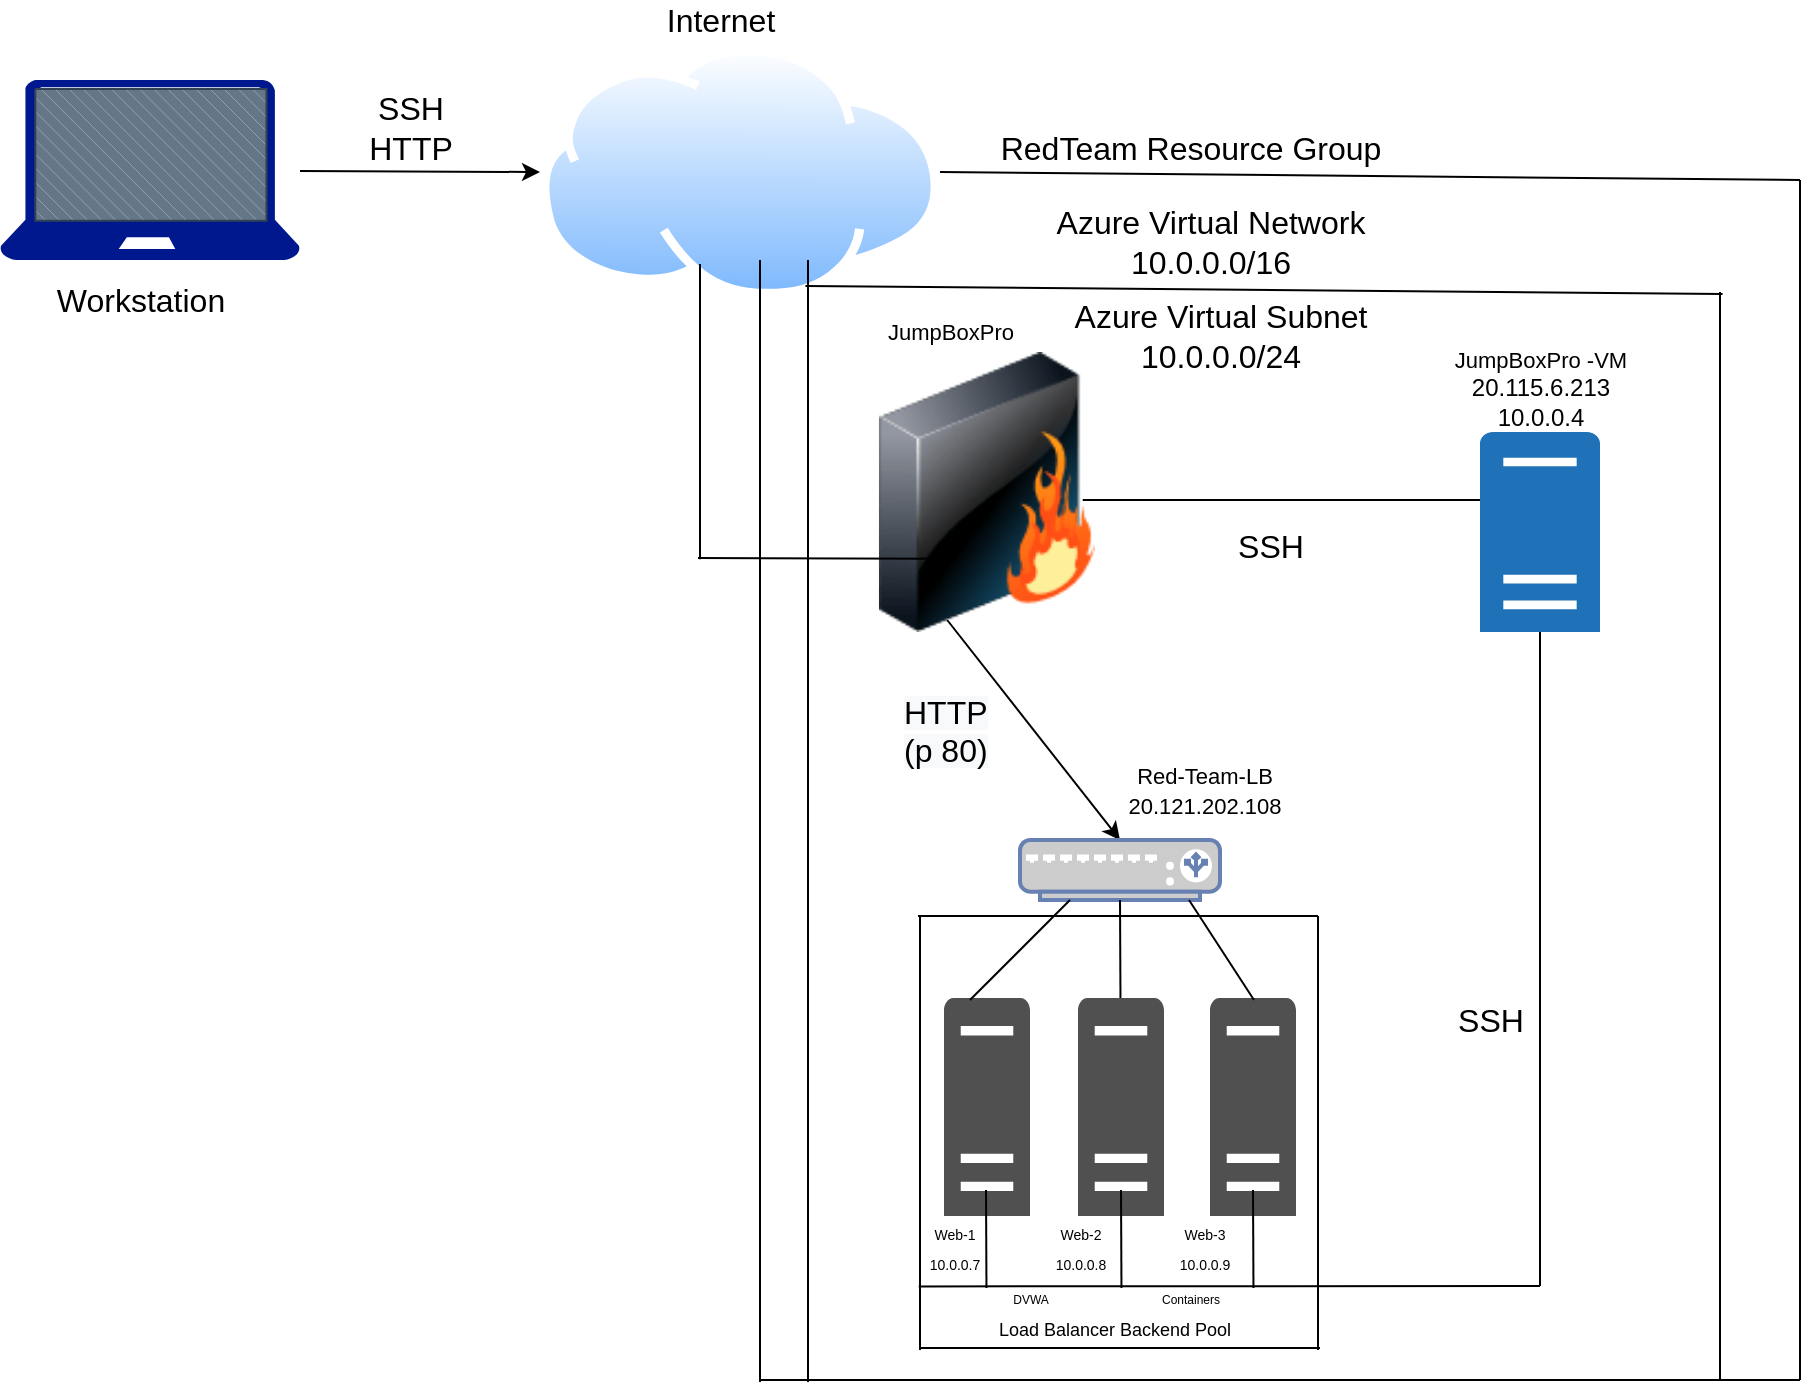 <mxfile version="15.7.3" type="google"><diagram id="vOXY1WHIMgmBvfnkP3C8" name="Page-1"><mxGraphModel dx="1422" dy="746" grid="1" gridSize="10" guides="1" tooltips="1" connect="1" arrows="1" fold="1" page="1" pageScale="1" pageWidth="850" pageHeight="1100" math="0" shadow="0"><root><mxCell id="0"/><mxCell id="1" parent="0"/><mxCell id="_QZanqj6crBVkrEPXAg1-1" value="" style="endArrow=classic;html=1;rounded=0;exitX=0.92;exitY=0.5;exitDx=0;exitDy=0;exitPerimeter=0;entryX=0;entryY=0.5;entryDx=0;entryDy=0;" parent="1" target="_QZanqj6crBVkrEPXAg1-8" edge="1"><mxGeometry width="50" height="50" relative="1" as="geometry"><mxPoint x="170" y="115.5" as="sourcePoint"/><mxPoint x="208" y="116.5" as="targetPoint"/></mxGeometry></mxCell><mxCell id="_QZanqj6crBVkrEPXAg1-7" value="" style="group" parent="1" vertex="1" connectable="0"><mxGeometry x="20" y="70" width="150" height="92" as="geometry"/></mxCell><mxCell id="_QZanqj6crBVkrEPXAg1-3" value="" style="sketch=0;aspect=fixed;pointerEvents=1;shadow=0;dashed=0;html=1;strokeColor=none;labelPosition=center;verticalLabelPosition=bottom;verticalAlign=top;align=center;fillColor=#00188D;shape=mxgraph.azure.laptop" parent="_QZanqj6crBVkrEPXAg1-7" vertex="1"><mxGeometry width="150" height="90" as="geometry"/></mxCell><mxCell id="_QZanqj6crBVkrEPXAg1-6" value="" style="verticalLabelPosition=bottom;verticalAlign=top;html=1;shape=mxgraph.basic.patternFillRect;fillStyle=diagRev;step=5;fillStrokeWidth=0.2;fillStrokeColor=#dddddd;strokeColor=#314354;fillColor=#647687;fontColor=#ffffff;" parent="_QZanqj6crBVkrEPXAg1-7" vertex="1"><mxGeometry x="17.647" y="4.51" width="115.588" height="65.843" as="geometry"/></mxCell><mxCell id="_QZanqj6crBVkrEPXAg1-8" value="" style="aspect=fixed;perimeter=ellipsePerimeter;html=1;align=center;shadow=0;dashed=0;spacingTop=3;image;image=img/lib/active_directory/internet_cloud.svg;strokeColor=#666666;" parent="1" vertex="1"><mxGeometry x="290" y="53" width="200" height="126" as="geometry"/></mxCell><mxCell id="1AFx9wKCOAgmg3HxNm8M-1" value="" style="image;html=1;image=img/lib/clip_art/networking/Firewall_128x128.png;strokeColor=#666666;" parent="1" vertex="1"><mxGeometry x="443.5" y="206" width="140" height="140" as="geometry"/></mxCell><mxCell id="K-gt6QCu5RVlKz68170a-1" value="&lt;font style=&quot;font-size: 16px&quot;&gt;Workstation&lt;/font&gt;" style="text;html=1;align=center;verticalAlign=middle;resizable=0;points=[];autosize=1;strokeColor=none;fillColor=none;" parent="1" vertex="1"><mxGeometry x="40" y="170" width="100" height="20" as="geometry"/></mxCell><mxCell id="K-gt6QCu5RVlKz68170a-4" value="&lt;font style=&quot;font-size: 16px&quot;&gt;Internet&lt;/font&gt;" style="text;html=1;align=center;verticalAlign=middle;resizable=0;points=[];autosize=1;strokeColor=none;fillColor=none;" parent="1" vertex="1"><mxGeometry x="345" y="30" width="70" height="20" as="geometry"/></mxCell><mxCell id="K-gt6QCu5RVlKz68170a-5" value="&lt;font&gt;&lt;font style=&quot;font-size: 11px&quot;&gt;JumpBoxPro&lt;/font&gt;&lt;br&gt;&lt;/font&gt;" style="text;html=1;align=center;verticalAlign=middle;resizable=0;points=[];autosize=1;strokeColor=none;fillColor=none;" parent="1" vertex="1"><mxGeometry x="455" y="186" width="80" height="20" as="geometry"/></mxCell><mxCell id="K-gt6QCu5RVlKz68170a-6" value="&lt;font style=&quot;font-size: 16px&quot;&gt;SSH&lt;br&gt;HTTP&lt;br&gt;&lt;/font&gt;" style="text;html=1;align=center;verticalAlign=middle;resizable=0;points=[];autosize=1;strokeColor=none;fillColor=none;" parent="1" vertex="1"><mxGeometry x="195" y="74" width="60" height="40" as="geometry"/></mxCell><mxCell id="K-gt6QCu5RVlKz68170a-10" value="&lt;font style=&quot;font-size: 16px&quot;&gt;RedTeam Resource Group&lt;/font&gt;" style="text;html=1;align=center;verticalAlign=middle;resizable=0;points=[];autosize=1;strokeColor=none;fillColor=none;" parent="1" vertex="1"><mxGeometry x="510" y="94" width="210" height="20" as="geometry"/></mxCell><mxCell id="K-gt6QCu5RVlKz68170a-16" value="&lt;font&gt;&lt;font style=&quot;font-size: 9px&quot;&gt;Load Balancer Backend Pool&lt;/font&gt;&lt;br&gt;&lt;/font&gt;" style="text;html=1;align=center;verticalAlign=middle;resizable=0;points=[];autosize=1;strokeColor=none;fillColor=none;" parent="1" vertex="1"><mxGeometry x="512" y="684" width="130" height="20" as="geometry"/></mxCell><mxCell id="K-gt6QCu5RVlKz68170a-20" value="&lt;font style=&quot;font-size: 16px&quot;&gt;SSH&lt;br&gt;&lt;/font&gt;" style="text;html=1;align=center;verticalAlign=middle;resizable=0;points=[];autosize=1;strokeColor=none;fillColor=none;" parent="1" vertex="1"><mxGeometry x="630" y="293" width="50" height="20" as="geometry"/></mxCell><mxCell id="K-gt6QCu5RVlKz68170a-21" value="&lt;font style=&quot;font-size: 16px&quot;&gt;Azure Virtual Network&lt;br&gt;10.0.0.0/16&lt;br&gt;&lt;/font&gt;" style="text;html=1;align=center;verticalAlign=middle;resizable=0;points=[];autosize=1;strokeColor=none;fillColor=none;" parent="1" vertex="1"><mxGeometry x="540" y="131" width="170" height="40" as="geometry"/></mxCell><mxCell id="K-gt6QCu5RVlKz68170a-22" value="" style="endArrow=classic;html=1;rounded=0;entryX=0.5;entryY=0;entryDx=0;entryDy=0;entryPerimeter=0;" parent="1" target="K-gt6QCu5RVlKz68170a-26" edge="1"><mxGeometry width="50" height="50" relative="1" as="geometry"><mxPoint x="493.6" y="340" as="sourcePoint"/><mxPoint x="542.0" y="413.33" as="targetPoint"/><Array as="points"/></mxGeometry></mxCell><mxCell id="K-gt6QCu5RVlKz68170a-23" value="&lt;span style=&quot;color: rgb(0 , 0 , 0) ; font-family: &amp;#34;helvetica&amp;#34; ; font-size: 16px ; font-style: normal ; font-weight: 400 ; letter-spacing: normal ; text-align: center ; text-indent: 0px ; text-transform: none ; word-spacing: 0px ; background-color: rgb(248 , 249 , 250) ; display: inline ; float: none&quot;&gt;HTTP&lt;br&gt;(p 80)&lt;br&gt;&lt;/span&gt;" style="text;whiteSpace=wrap;html=1;fontSize=11;" parent="1" vertex="1"><mxGeometry x="470" y="370" width="60" height="30" as="geometry"/></mxCell><mxCell id="K-gt6QCu5RVlKz68170a-24" style="edgeStyle=orthogonalEdgeStyle;rounded=0;orthogonalLoop=1;jettySize=auto;html=1;exitX=0.5;exitY=1;exitDx=0;exitDy=0;fontSize=11;" parent="1" source="K-gt6QCu5RVlKz68170a-23" target="K-gt6QCu5RVlKz68170a-23" edge="1"><mxGeometry relative="1" as="geometry"/></mxCell><mxCell id="K-gt6QCu5RVlKz68170a-26" value="" style="fontColor=#0066CC;verticalAlign=top;verticalLabelPosition=bottom;labelPosition=center;align=center;html=1;outlineConnect=0;fillColor=#CCCCCC;strokeColor=#6881B3;gradientColor=none;gradientDirection=north;strokeWidth=2;shape=mxgraph.networks.load_balancer;fontSize=11;" parent="1" vertex="1"><mxGeometry x="530" y="450" width="100" height="30" as="geometry"/></mxCell><mxCell id="K-gt6QCu5RVlKz68170a-27" value="" style="sketch=0;pointerEvents=1;shadow=0;dashed=0;html=1;strokeColor=none;labelPosition=center;verticalLabelPosition=bottom;verticalAlign=top;outlineConnect=0;align=center;shape=mxgraph.office.servers.physical_host;fillColor=#2072B8;fontSize=11;" parent="1" vertex="1"><mxGeometry x="760" y="246" width="60" height="100" as="geometry"/></mxCell><mxCell id="K-gt6QCu5RVlKz68170a-31" value="" style="sketch=0;pointerEvents=1;shadow=0;dashed=0;html=1;strokeColor=none;fillColor=#505050;labelPosition=center;verticalLabelPosition=bottom;verticalAlign=top;outlineConnect=0;align=center;shape=mxgraph.office.servers.server_generic;fontSize=11;" parent="1" vertex="1"><mxGeometry x="492" y="529" width="43" height="109" as="geometry"/></mxCell><mxCell id="K-gt6QCu5RVlKz68170a-32" value="" style="sketch=0;pointerEvents=1;shadow=0;dashed=0;html=1;strokeColor=none;fillColor=#505050;labelPosition=center;verticalLabelPosition=bottom;verticalAlign=top;outlineConnect=0;align=center;shape=mxgraph.office.servers.server_generic;fontSize=11;" parent="1" vertex="1"><mxGeometry x="559" y="529" width="43" height="109" as="geometry"/></mxCell><mxCell id="K-gt6QCu5RVlKz68170a-33" value="" style="sketch=0;pointerEvents=1;shadow=0;dashed=0;html=1;strokeColor=none;fillColor=#505050;labelPosition=center;verticalLabelPosition=bottom;verticalAlign=top;outlineConnect=0;align=center;shape=mxgraph.office.servers.server_generic;fontSize=11;" parent="1" vertex="1"><mxGeometry x="625" y="529" width="43" height="109" as="geometry"/></mxCell><mxCell id="K-gt6QCu5RVlKz68170a-35" value="&lt;font style=&quot;font-size: 7px&quot;&gt;&lt;span&gt;Web-1&lt;br&gt;&lt;/span&gt;10.0.0.7&lt;br&gt;&lt;/font&gt;" style="text;html=1;align=center;verticalAlign=middle;resizable=0;points=[];autosize=1;strokeColor=none;fillColor=none;" parent="1" vertex="1"><mxGeometry x="477" y="633" width="40" height="40" as="geometry"/></mxCell><mxCell id="K-gt6QCu5RVlKz68170a-36" value="&lt;font style=&quot;font-size: 7px&quot;&gt;&lt;span&gt;Web-2&lt;br&gt;&lt;/span&gt;10.0.0.8&lt;br&gt;&lt;/font&gt;" style="text;html=1;align=center;verticalAlign=middle;resizable=0;points=[];autosize=1;strokeColor=none;fillColor=none;" parent="1" vertex="1"><mxGeometry x="540" y="633" width="40" height="40" as="geometry"/></mxCell><mxCell id="K-gt6QCu5RVlKz68170a-40" value="" style="endArrow=none;html=1;rounded=0;fontSize=11;" parent="1" edge="1"><mxGeometry width="50" height="50" relative="1" as="geometry"><mxPoint x="505" y="530" as="sourcePoint"/><mxPoint x="555" y="480" as="targetPoint"/></mxGeometry></mxCell><mxCell id="K-gt6QCu5RVlKz68170a-41" value="" style="endArrow=none;html=1;rounded=0;fontSize=11;entryX=0.5;entryY=1;entryDx=0;entryDy=0;entryPerimeter=0;" parent="1" source="K-gt6QCu5RVlKz68170a-32" target="K-gt6QCu5RVlKz68170a-26" edge="1"><mxGeometry width="50" height="50" relative="1" as="geometry"><mxPoint x="550" y="529" as="sourcePoint"/><mxPoint x="600" y="479" as="targetPoint"/></mxGeometry></mxCell><mxCell id="K-gt6QCu5RVlKz68170a-42" value="" style="endArrow=none;html=1;rounded=0;fontSize=11;entryX=0.5;entryY=1;entryDx=0;entryDy=0;entryPerimeter=0;" parent="1" edge="1"><mxGeometry width="50" height="50" relative="1" as="geometry"><mxPoint x="647" y="530" as="sourcePoint"/><mxPoint x="614.5" y="480" as="targetPoint"/></mxGeometry></mxCell><mxCell id="K-gt6QCu5RVlKz68170a-43" value="" style="endArrow=none;html=1;rounded=0;fontSize=11;exitX=-0.016;exitY=1.03;exitDx=0;exitDy=0;exitPerimeter=0;" parent="1" edge="1"><mxGeometry width="50" height="50" relative="1" as="geometry"><mxPoint x="479.36" y="673.2" as="sourcePoint"/><mxPoint x="790" y="673" as="targetPoint"/></mxGeometry></mxCell><mxCell id="K-gt6QCu5RVlKz68170a-44" value="" style="endArrow=none;html=1;rounded=0;fontSize=11;entryX=0.5;entryY=1;entryDx=0;entryDy=0;entryPerimeter=0;" parent="1" edge="1"><mxGeometry width="50" height="50" relative="1" as="geometry"><mxPoint x="580.737" y="674" as="sourcePoint"/><mxPoint x="580.5" y="625" as="targetPoint"/></mxGeometry></mxCell><mxCell id="K-gt6QCu5RVlKz68170a-46" value="" style="endArrow=none;html=1;rounded=0;fontSize=11;entryX=0.5;entryY=1;entryDx=0;entryDy=0;entryPerimeter=0;" parent="1" edge="1"><mxGeometry width="50" height="50" relative="1" as="geometry"><mxPoint x="513.237" y="674" as="sourcePoint"/><mxPoint x="513" y="625" as="targetPoint"/></mxGeometry></mxCell><mxCell id="K-gt6QCu5RVlKz68170a-37" value="&lt;font style=&quot;font-size: 7px&quot;&gt;&lt;span&gt;Web-3&lt;br&gt;&lt;/span&gt;10.0.0.9&lt;br&gt;&lt;/font&gt;" style="text;html=1;align=center;verticalAlign=middle;resizable=0;points=[];autosize=1;strokeColor=none;fillColor=none;" parent="1" vertex="1"><mxGeometry x="602" y="633" width="40" height="40" as="geometry"/></mxCell><mxCell id="K-gt6QCu5RVlKz68170a-50" value="" style="endArrow=none;html=1;rounded=0;fontSize=11;entryX=0.5;entryY=1;entryDx=0;entryDy=0;entryPerimeter=0;" parent="1" edge="1"><mxGeometry width="50" height="50" relative="1" as="geometry"><mxPoint x="646.737" y="674" as="sourcePoint"/><mxPoint x="646.5" y="625" as="targetPoint"/></mxGeometry></mxCell><mxCell id="K-gt6QCu5RVlKz68170a-53" value="&lt;font style=&quot;font-size: 6px&quot;&gt;Containers&lt;br&gt;&lt;/font&gt;" style="text;html=1;align=center;verticalAlign=middle;resizable=0;points=[];autosize=1;strokeColor=none;fillColor=none;" parent="1" vertex="1"><mxGeometry x="595" y="668" width="40" height="20" as="geometry"/></mxCell><mxCell id="K-gt6QCu5RVlKz68170a-56" value="&lt;font style=&quot;font-size: 6px&quot;&gt;DVWA&lt;br&gt;&lt;/font&gt;" style="text;html=1;align=center;verticalAlign=middle;resizable=0;points=[];autosize=1;strokeColor=none;fillColor=none;" parent="1" vertex="1"><mxGeometry x="520" y="668" width="30" height="20" as="geometry"/></mxCell><mxCell id="K-gt6QCu5RVlKz68170a-57" value="&lt;font&gt;&lt;font style=&quot;font-size: 11px&quot;&gt;JumpBoxPro -VM&lt;br&gt;&lt;/font&gt;20.115.6.213&lt;br&gt;10.0.0.4&lt;br&gt;&lt;/font&gt;" style="text;html=1;align=center;verticalAlign=middle;resizable=0;points=[];autosize=1;strokeColor=none;fillColor=none;" parent="1" vertex="1"><mxGeometry x="740" y="199" width="100" height="50" as="geometry"/></mxCell><mxCell id="K-gt6QCu5RVlKz68170a-59" value="&lt;font style=&quot;font-size: 16px&quot;&gt;SSH&lt;br&gt;&lt;/font&gt;" style="text;html=1;align=center;verticalAlign=middle;resizable=0;points=[];autosize=1;strokeColor=none;fillColor=none;" parent="1" vertex="1"><mxGeometry x="740" y="530" width="50" height="20" as="geometry"/></mxCell><mxCell id="K-gt6QCu5RVlKz68170a-60" value="&lt;font style=&quot;font-size: 16px&quot;&gt;Azure Virtual Subnet&lt;br&gt;10.0.0.0/24&lt;br&gt;&lt;/font&gt;" style="text;html=1;align=center;verticalAlign=middle;resizable=0;points=[];autosize=1;strokeColor=none;fillColor=none;" parent="1" vertex="1"><mxGeometry x="550" y="178" width="160" height="40" as="geometry"/></mxCell><mxCell id="K-gt6QCu5RVlKz68170a-64" value="" style="endArrow=none;html=1;rounded=0;fontSize=11;exitX=1;exitY=0.5;exitDx=0;exitDy=0;" parent="1" source="_QZanqj6crBVkrEPXAg1-8" edge="1"><mxGeometry width="50" height="50" relative="1" as="geometry"><mxPoint x="642" y="120" as="sourcePoint"/><mxPoint x="920" y="120" as="targetPoint"/></mxGeometry></mxCell><mxCell id="K-gt6QCu5RVlKz68170a-65" value="" style="endArrow=none;html=1;rounded=0;fontSize=11;" parent="1" target="K-gt6QCu5RVlKz68170a-27" edge="1"><mxGeometry width="50" height="50" relative="1" as="geometry"><mxPoint x="790" y="673" as="sourcePoint"/><mxPoint x="1110.64" y="673" as="targetPoint"/></mxGeometry></mxCell><mxCell id="K-gt6QCu5RVlKz68170a-67" value="&lt;font&gt;&lt;span style=&quot;font-size: 11px&quot;&gt;Red-Team-LB&lt;/span&gt;&lt;br style=&quot;font-size: 11px&quot;&gt;&lt;span style=&quot;font-size: 11px&quot;&gt;20.121.202.108&lt;/span&gt;&lt;br&gt;&lt;/font&gt;" style="text;html=1;align=center;verticalAlign=middle;resizable=0;points=[];autosize=1;strokeColor=none;fillColor=none;" parent="1" vertex="1"><mxGeometry x="577" y="410" width="90" height="30" as="geometry"/></mxCell><mxCell id="K-gt6QCu5RVlKz68170a-68" value="" style="endArrow=none;html=1;rounded=0;fontSize=11;" parent="1" edge="1"><mxGeometry width="50" height="50" relative="1" as="geometry"><mxPoint x="370" y="309.6" as="sourcePoint"/><mxPoint x="370" y="162" as="targetPoint"/></mxGeometry></mxCell><mxCell id="K-gt6QCu5RVlKz68170a-70" value="" style="endArrow=none;html=1;rounded=0;fontSize=11;" parent="1" edge="1"><mxGeometry width="50" height="50" relative="1" as="geometry"><mxPoint x="369" y="309.0" as="sourcePoint"/><mxPoint x="489" y="309.4" as="targetPoint"/></mxGeometry></mxCell><mxCell id="K-gt6QCu5RVlKz68170a-71" value="" style="endArrow=none;html=1;rounded=0;fontSize=11;" parent="1" edge="1"><mxGeometry width="50" height="50" relative="1" as="geometry"><mxPoint x="920" y="120" as="sourcePoint"/><mxPoint x="920" y="720" as="targetPoint"/></mxGeometry></mxCell><mxCell id="K-gt6QCu5RVlKz68170a-72" value="" style="endArrow=none;html=1;rounded=0;fontSize=11;" parent="1" edge="1"><mxGeometry width="50" height="50" relative="1" as="geometry"><mxPoint x="880" y="176" as="sourcePoint"/><mxPoint x="880" y="720" as="targetPoint"/></mxGeometry></mxCell><mxCell id="K-gt6QCu5RVlKz68170a-73" value="" style="endArrow=none;html=1;rounded=0;fontSize=11;exitX=1;exitY=0.5;exitDx=0;exitDy=0;" parent="1" edge="1"><mxGeometry width="50" height="50" relative="1" as="geometry"><mxPoint x="422.71" y="173.0" as="sourcePoint"/><mxPoint x="881.297" y="177" as="targetPoint"/></mxGeometry></mxCell><mxCell id="K-gt6QCu5RVlKz68170a-74" value="" style="endArrow=none;html=1;rounded=0;fontSize=11;" parent="1" edge="1"><mxGeometry width="50" height="50" relative="1" as="geometry"><mxPoint x="400" y="720" as="sourcePoint"/><mxPoint x="920" y="720" as="targetPoint"/></mxGeometry></mxCell><mxCell id="K-gt6QCu5RVlKz68170a-75" value="" style="endArrow=none;html=1;rounded=0;fontSize=11;" parent="1" edge="1"><mxGeometry width="50" height="50" relative="1" as="geometry"><mxPoint x="679" y="705" as="sourcePoint"/><mxPoint x="679" y="488" as="targetPoint"/></mxGeometry></mxCell><mxCell id="K-gt6QCu5RVlKz68170a-76" value="" style="endArrow=none;html=1;rounded=0;fontSize=11;" parent="1" edge="1"><mxGeometry width="50" height="50" relative="1" as="geometry"><mxPoint x="479" y="488" as="sourcePoint"/><mxPoint x="679" y="488" as="targetPoint"/></mxGeometry></mxCell><mxCell id="K-gt6QCu5RVlKz68170a-77" value="" style="endArrow=none;html=1;rounded=0;fontSize=11;" parent="1" edge="1"><mxGeometry width="50" height="50" relative="1" as="geometry"><mxPoint x="480" y="704" as="sourcePoint"/><mxPoint x="680" y="704" as="targetPoint"/></mxGeometry></mxCell><mxCell id="K-gt6QCu5RVlKz68170a-78" value="" style="endArrow=none;html=1;rounded=0;fontSize=11;" parent="1" edge="1"><mxGeometry width="50" height="50" relative="1" as="geometry"><mxPoint x="480" y="705" as="sourcePoint"/><mxPoint x="480" y="488" as="targetPoint"/></mxGeometry></mxCell><mxCell id="K-gt6QCu5RVlKz68170a-79" value="" style="endArrow=none;html=1;rounded=0;fontSize=11;" parent="1" edge="1"><mxGeometry width="50" height="50" relative="1" as="geometry"><mxPoint x="424" y="160" as="sourcePoint"/><mxPoint x="424" y="721" as="targetPoint"/></mxGeometry></mxCell><mxCell id="K-gt6QCu5RVlKz68170a-80" value="" style="endArrow=none;html=1;rounded=0;fontSize=11;" parent="1" edge="1"><mxGeometry width="50" height="50" relative="1" as="geometry"><mxPoint x="400" y="160" as="sourcePoint"/><mxPoint x="400" y="721" as="targetPoint"/></mxGeometry></mxCell><mxCell id="z9FkIqUB2wb3ELk1Ukd--1" value="" style="endArrow=none;html=1;rounded=0;fontSize=11;exitX=1;exitY=0.5;exitDx=0;exitDy=0;entryX=0;entryY=0.34;entryDx=0;entryDy=0;entryPerimeter=0;" edge="1" parent="1" target="K-gt6QCu5RVlKz68170a-27"><mxGeometry width="50" height="50" relative="1" as="geometry"><mxPoint x="561.36" y="280.0" as="sourcePoint"/><mxPoint x="748.65" y="284" as="targetPoint"/></mxGeometry></mxCell></root></mxGraphModel></diagram></mxfile>